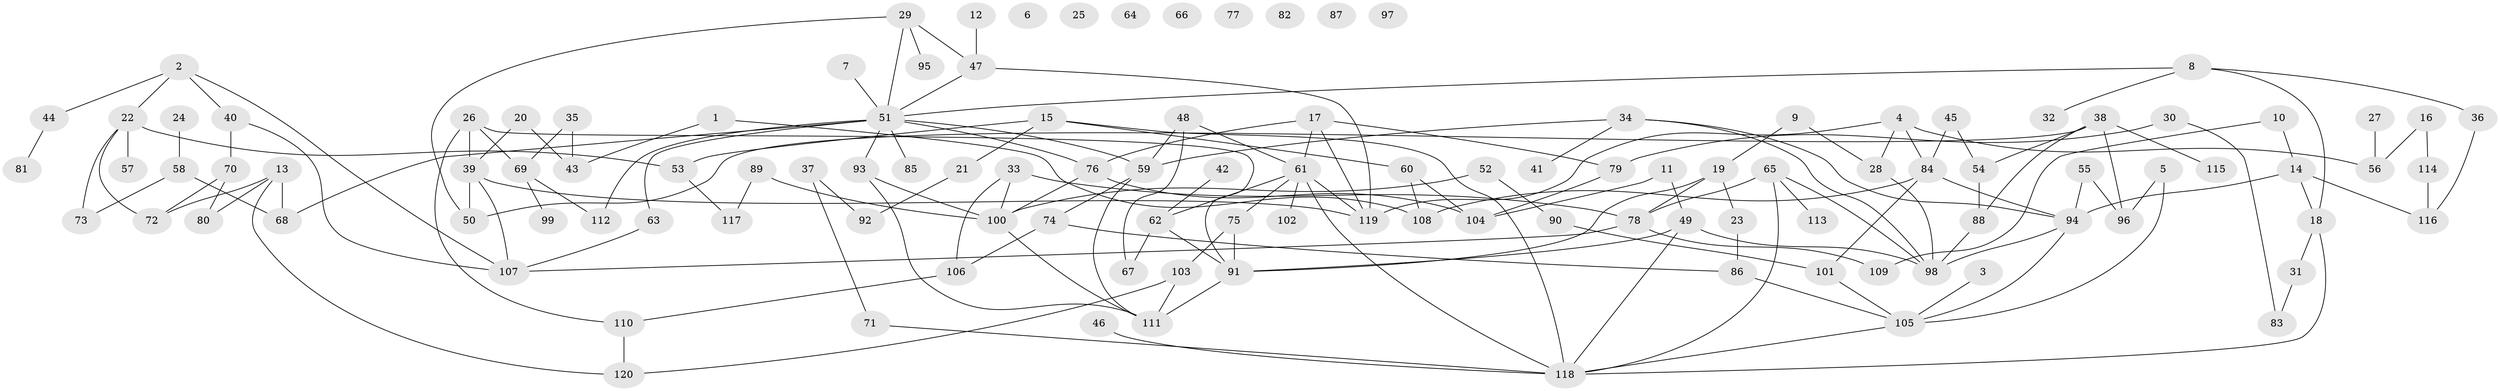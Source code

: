 // coarse degree distribution, {1: 0.25, 0: 0.2222222222222222, 2: 0.08333333333333333, 7: 0.08333333333333333, 5: 0.1111111111111111, 3: 0.1111111111111111, 6: 0.027777777777777776, 4: 0.05555555555555555, 10: 0.027777777777777776, 8: 0.027777777777777776}
// Generated by graph-tools (version 1.1) at 2025/44/03/04/25 21:44:01]
// undirected, 120 vertices, 170 edges
graph export_dot {
graph [start="1"]
  node [color=gray90,style=filled];
  1;
  2;
  3;
  4;
  5;
  6;
  7;
  8;
  9;
  10;
  11;
  12;
  13;
  14;
  15;
  16;
  17;
  18;
  19;
  20;
  21;
  22;
  23;
  24;
  25;
  26;
  27;
  28;
  29;
  30;
  31;
  32;
  33;
  34;
  35;
  36;
  37;
  38;
  39;
  40;
  41;
  42;
  43;
  44;
  45;
  46;
  47;
  48;
  49;
  50;
  51;
  52;
  53;
  54;
  55;
  56;
  57;
  58;
  59;
  60;
  61;
  62;
  63;
  64;
  65;
  66;
  67;
  68;
  69;
  70;
  71;
  72;
  73;
  74;
  75;
  76;
  77;
  78;
  79;
  80;
  81;
  82;
  83;
  84;
  85;
  86;
  87;
  88;
  89;
  90;
  91;
  92;
  93;
  94;
  95;
  96;
  97;
  98;
  99;
  100;
  101;
  102;
  103;
  104;
  105;
  106;
  107;
  108;
  109;
  110;
  111;
  112;
  113;
  114;
  115;
  116;
  117;
  118;
  119;
  120;
  1 -- 43;
  1 -- 108;
  2 -- 22;
  2 -- 40;
  2 -- 44;
  2 -- 107;
  3 -- 105;
  4 -- 28;
  4 -- 56;
  4 -- 84;
  4 -- 119;
  5 -- 96;
  5 -- 105;
  7 -- 51;
  8 -- 18;
  8 -- 32;
  8 -- 36;
  8 -- 51;
  9 -- 19;
  9 -- 28;
  10 -- 14;
  10 -- 109;
  11 -- 49;
  11 -- 104;
  12 -- 47;
  13 -- 68;
  13 -- 72;
  13 -- 80;
  13 -- 120;
  14 -- 18;
  14 -- 94;
  14 -- 116;
  15 -- 21;
  15 -- 53;
  15 -- 60;
  15 -- 118;
  16 -- 56;
  16 -- 114;
  17 -- 61;
  17 -- 76;
  17 -- 79;
  17 -- 119;
  18 -- 31;
  18 -- 118;
  19 -- 23;
  19 -- 78;
  19 -- 91;
  20 -- 39;
  20 -- 43;
  21 -- 92;
  22 -- 53;
  22 -- 57;
  22 -- 72;
  22 -- 73;
  23 -- 86;
  24 -- 58;
  26 -- 39;
  26 -- 69;
  26 -- 91;
  26 -- 110;
  27 -- 56;
  28 -- 98;
  29 -- 47;
  29 -- 50;
  29 -- 51;
  29 -- 95;
  30 -- 79;
  30 -- 83;
  31 -- 83;
  33 -- 78;
  33 -- 100;
  33 -- 106;
  34 -- 41;
  34 -- 59;
  34 -- 94;
  34 -- 98;
  35 -- 43;
  35 -- 69;
  36 -- 116;
  37 -- 71;
  37 -- 92;
  38 -- 50;
  38 -- 54;
  38 -- 88;
  38 -- 96;
  38 -- 115;
  39 -- 50;
  39 -- 107;
  39 -- 119;
  40 -- 70;
  40 -- 107;
  42 -- 62;
  44 -- 81;
  45 -- 54;
  45 -- 84;
  46 -- 118;
  47 -- 51;
  47 -- 119;
  48 -- 59;
  48 -- 61;
  48 -- 67;
  49 -- 91;
  49 -- 98;
  49 -- 118;
  51 -- 59;
  51 -- 63;
  51 -- 68;
  51 -- 76;
  51 -- 85;
  51 -- 93;
  51 -- 112;
  52 -- 90;
  52 -- 100;
  53 -- 117;
  54 -- 88;
  55 -- 94;
  55 -- 96;
  58 -- 68;
  58 -- 73;
  59 -- 74;
  59 -- 111;
  60 -- 104;
  60 -- 108;
  61 -- 62;
  61 -- 75;
  61 -- 102;
  61 -- 118;
  61 -- 119;
  62 -- 67;
  62 -- 91;
  63 -- 107;
  65 -- 78;
  65 -- 98;
  65 -- 113;
  65 -- 118;
  69 -- 99;
  69 -- 112;
  70 -- 72;
  70 -- 80;
  71 -- 118;
  74 -- 86;
  74 -- 106;
  75 -- 91;
  75 -- 103;
  76 -- 100;
  76 -- 104;
  78 -- 107;
  78 -- 109;
  79 -- 104;
  84 -- 94;
  84 -- 101;
  84 -- 108;
  86 -- 105;
  88 -- 98;
  89 -- 100;
  89 -- 117;
  90 -- 101;
  91 -- 111;
  93 -- 100;
  93 -- 111;
  94 -- 98;
  94 -- 105;
  100 -- 111;
  101 -- 105;
  103 -- 111;
  103 -- 120;
  105 -- 118;
  106 -- 110;
  110 -- 120;
  114 -- 116;
}
